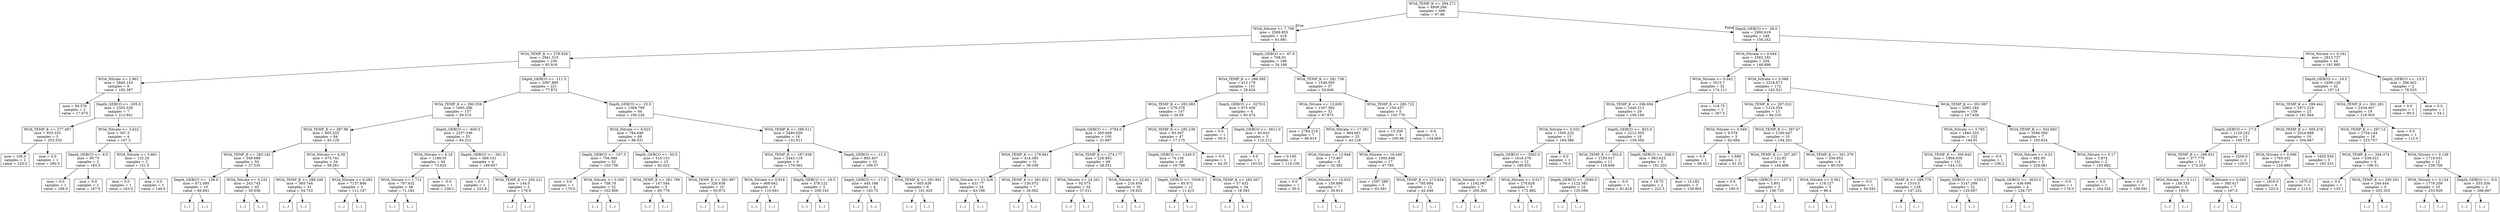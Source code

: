 digraph Tree {
node [shape=box] ;
0 [label="WOA_TEMP_K <= 294.271\nmse = 4808.294\nsamples = 666\nvalue = 97.86"] ;
1 [label="WOA_Nitrate <= 7.709\nmse = 2589.855\nsamples = 418\nvalue = 61.891"] ;
0 -> 1 [labeldistance=2.5, labelangle=45, headlabel="True"] ;
2 [label="WOA_TEMP_K <= 278.928\nmse = 2941.515\nsamples = 230\nvalue = 83.916"] ;
1 -> 2 ;
3 [label="WOA_Nitrate <= 2.901\nmse = 5840.143\nsamples = 9\nvalue = 192.387"] ;
2 -> 3 ;
4 [label="mse = 94.576\nsamples = 2\nvalue = 17.675"] ;
3 -> 4 ;
5 [label="Depth_GEBCO <= -205.0\nmse = 2502.526\nsamples = 7\nvalue = 212.941"] ;
3 -> 5 ;
6 [label="WOA_TEMP_K <= 277.497\nmse = 933.333\nsamples = 3\nvalue = 253.333"] ;
5 -> 6 ;
7 [label="mse = 100.0\nsamples = 2\nvalue = 220.0"] ;
6 -> 7 ;
8 [label="mse = 0.0\nsamples = 1\nvalue = 280.0"] ;
6 -> 8 ;
9 [label="WOA_Nitrate <= 3.622\nmse = 367.5\nsamples = 4\nvalue = 167.5"] ;
5 -> 9 ;
10 [label="Depth_GEBCO <= -6.5\nmse = 90.75\nsamples = 2\nvalue = 183.5"] ;
9 -> 10 ;
11 [label="mse = 0.0\nsamples = 1\nvalue = 189.0"] ;
10 -> 11 ;
12 [label="mse = 0.0\nsamples = 1\nvalue = 167.0"] ;
10 -> 12 ;
13 [label="WOA_Nitrate <= 5.661\nmse = 132.25\nsamples = 2\nvalue = 151.5"] ;
9 -> 13 ;
14 [label="mse = 0.0\nsamples = 1\nvalue = 163.0"] ;
13 -> 14 ;
15 [label="mse = 0.0\nsamples = 1\nvalue = 140.0"] ;
13 -> 15 ;
16 [label="Depth_GEBCO <= -111.5\nmse = 2087.895\nsamples = 221\nvalue = 77.872"] ;
2 -> 16 ;
17 [label="WOA_TEMP_K <= 290.359\nmse = 1695.286\nsamples = 137\nvalue = 59.515"] ;
16 -> 17 ;
18 [label="WOA_TEMP_K <= 287.86\nmse = 805.525\nsamples = 84\nvalue = 45.129"] ;
17 -> 18 ;
19 [label="WOA_TEMP_K <= 283.182\nmse = 549.688\nsamples = 50\nvalue = 37.535"] ;
18 -> 19 ;
20 [label="Depth_GEBCO <= -138.0\nmse = 672.095\nsamples = 10\nvalue = 66.641"] ;
19 -> 20 ;
21 [label="(...)"] ;
20 -> 21 ;
30 [label="(...)"] ;
20 -> 30 ;
37 [label="WOA_Nitrate <= 0.232\nmse = 243.745\nsamples = 40\nvalue = 30.038"] ;
19 -> 37 ;
38 [label="(...)"] ;
37 -> 38 ;
39 [label="(...)"] ;
37 -> 39 ;
92 [label="WOA_Nitrate <= 4.59\nmse = 975.741\nsamples = 34\nvalue = 58.261"] ;
18 -> 92 ;
93 [label="WOA_TEMP_K <= 289.248\nmse = 365.744\nsamples = 31\nvalue = 54.733"] ;
92 -> 93 ;
94 [label="(...)"] ;
93 -> 94 ;
107 [label="(...)"] ;
93 -> 107 ;
144 [label="WOA_Nitrate <= 6.282\nmse = 7137.846\nsamples = 3\nvalue = 111.187"] ;
92 -> 144 ;
145 [label="(...)"] ;
144 -> 145 ;
146 [label="(...)"] ;
144 -> 146 ;
149 [label="Depth_GEBCO <= -600.5\nmse = 2257.336\nsamples = 53\nvalue = 84.312"] ;
17 -> 149 ;
150 [label="WOA_Nitrate <= 6.18\nmse = 1188.55\nsamples = 49\nvalue = 73.625"] ;
149 -> 150 ;
151 [label="WOA_Nitrate <= 1.712\nmse = 797.432\nsamples = 48\nvalue = 71.192"] ;
150 -> 151 ;
152 [label="(...)"] ;
151 -> 152 ;
223 [label="(...)"] ;
151 -> 223 ;
238 [label="mse = -0.0\nsamples = 1\nvalue = 239.1"] ;
150 -> 238 ;
239 [label="Depth_GEBCO <= -361.0\nmse = 569.151\nsamples = 4\nvalue = 189.657"] ;
149 -> 239 ;
240 [label="mse = 0.0\nsamples = 1\nvalue = 223.8"] ;
239 -> 240 ;
241 [label="WOA_TEMP_K <= 293.221\nmse = 144.0\nsamples = 3\nvalue = 176.0"] ;
239 -> 241 ;
242 [label="(...)"] ;
241 -> 242 ;
243 [label="(...)"] ;
241 -> 243 ;
244 [label="Depth_GEBCO <= -23.0\nmse = 1369.789\nsamples = 84\nvalue = 106.228"] ;
16 -> 244 ;
245 [label="WOA_Nitrate <= 6.623\nmse = 784.649\nsamples = 68\nvalue = 98.531"] ;
244 -> 245 ;
246 [label="Depth_GEBCO <= -107.5\nmse = 756.069\nsamples = 53\nvalue = 103.756"] ;
245 -> 246 ;
247 [label="mse = 0.0\nsamples = 1\nvalue = 170.0"] ;
246 -> 247 ;
248 [label="WOA_Nitrate <= 0.395\nmse = 708.78\nsamples = 52\nvalue = 102.906"] ;
246 -> 248 ;
249 [label="(...)"] ;
248 -> 249 ;
266 [label="(...)"] ;
248 -> 266 ;
331 [label="Depth_GEBCO <= -50.5\nmse = 516.153\nsamples = 15\nvalue = 82.022"] ;
245 -> 331 ;
332 [label="WOA_TEMP_K <= 281.796\nmse = 147.544\nsamples = 5\nvalue = 60.778"] ;
331 -> 332 ;
333 [label="(...)"] ;
332 -> 333 ;
336 [label="(...)"] ;
332 -> 336 ;
341 [label="WOA_TEMP_K <= 281.997\nmse = 326.838\nsamples = 10\nvalue = 93.972"] ;
331 -> 341 ;
342 [label="(...)"] ;
341 -> 342 ;
343 [label="(...)"] ;
341 -> 343 ;
346 [label="WOA_TEMP_K <= 289.511\nmse = 2480.929\nsamples = 16\nvalue = 132.911"] ;
244 -> 346 ;
347 [label="WOA_TEMP_K <= 287.938\nmse = 2443.119\nsamples = 6\nvalue = 179.592"] ;
346 -> 347 ;
348 [label="WOA_Nitrate <= 0.916\nmse = 469.642\nsamples = 3\nvalue = 110.641"] ;
347 -> 348 ;
349 [label="(...)"] ;
348 -> 349 ;
350 [label="(...)"] ;
348 -> 350 ;
353 [label="Depth_GEBCO <= -16.5\nmse = 378.122\nsamples = 3\nvalue = 209.143"] ;
347 -> 353 ;
354 [label="(...)"] ;
353 -> 354 ;
355 [label="(...)"] ;
353 -> 355 ;
358 [label="Depth_GEBCO <= -12.5\nmse = 865.457\nsamples = 10\nvalue = 109.57"] ;
346 -> 358 ;
359 [label="Depth_GEBCO <= -17.0\nmse = 445.188\nsamples = 4\nvalue = 143.75"] ;
358 -> 359 ;
360 [label="(...)"] ;
359 -> 360 ;
361 [label="(...)"] ;
359 -> 361 ;
366 [label="WOA_TEMP_K <= 291.891\nmse = 605.439\nsamples = 6\nvalue = 101.025"] ;
358 -> 366 ;
367 [label="(...)"] ;
366 -> 367 ;
372 [label="(...)"] ;
366 -> 372 ;
377 [label="Depth_GEBCO <= -67.0\nmse = 768.03\nsamples = 188\nvalue = 34.168"] ;
1 -> 377 ;
378 [label="WOA_TEMP_K <= 286.095\nmse = 412.179\nsamples = 151\nvalue = 28.626"] ;
377 -> 378 ;
379 [label="WOA_TEMP_K <= 282.083\nmse = 278.378\nsamples = 147\nvalue = 26.85"] ;
378 -> 379 ;
380 [label="Depth_GEBCO <= -3784.0\nmse = 305.669\nsamples = 100\nvalue = 31.687"] ;
379 -> 380 ;
381 [label="WOA_TEMP_K <= 278.941\nmse = 414.385\nsamples = 31\nvalue = 39.199"] ;
380 -> 381 ;
382 [label="WOA_Nitrate <= 21.526\nmse = 431.77\nsamples = 24\nvalue = 43.198"] ;
381 -> 382 ;
383 [label="(...)"] ;
382 -> 383 ;
392 [label="(...)"] ;
382 -> 392 ;
429 [label="WOA_TEMP_K <= 281.932\nmse = 130.072\nsamples = 7\nvalue = 26.002"] ;
381 -> 429 ;
430 [label="(...)"] ;
429 -> 430 ;
441 [label="(...)"] ;
429 -> 441 ;
442 [label="WOA_TEMP_K <= 274.177\nmse = 226.892\nsamples = 69\nvalue = 28.551"] ;
380 -> 442 ;
443 [label="WOA_Nitrate <= 24.201\nmse = 92.575\nsamples = 34\nvalue = 37.011"] ;
442 -> 443 ;
444 [label="(...)"] ;
443 -> 444 ;
461 [label="(...)"] ;
443 -> 461 ;
504 [label="WOA_Nitrate <= 22.62\nmse = 216.454\nsamples = 35\nvalue = 19.925"] ;
442 -> 504 ;
505 [label="(...)"] ;
504 -> 505 ;
536 [label="(...)"] ;
504 -> 536 ;
571 [label="WOA_TEMP_K <= 285.239\nmse = 83.397\nsamples = 47\nvalue = 17.175"] ;
379 -> 571 ;
572 [label="Depth_GEBCO <= -1240.5\nmse = 74.156\nsamples = 46\nvalue = 16.798"] ;
571 -> 572 ;
573 [label="Depth_GEBCO <= -5506.5\nmse = 85.671\nsamples = 12\nvalue = 11.413"] ;
572 -> 573 ;
574 [label="(...)"] ;
573 -> 574 ;
575 [label="(...)"] ;
573 -> 575 ;
594 [label="WOA_TEMP_K <= 283.567\nmse = 57.432\nsamples = 34\nvalue = 18.593"] ;
572 -> 594 ;
595 [label="(...)"] ;
594 -> 595 ;
620 [label="(...)"] ;
594 -> 620 ;
629 [label="mse = 0.0\nsamples = 1\nvalue = 44.35"] ;
571 -> 629 ;
630 [label="Depth_GEBCO <= -5270.0\nmse = 975.436\nsamples = 4\nvalue = 93.474"] ;
378 -> 630 ;
631 [label="mse = 0.0\nsamples = 1\nvalue = 50.0"] ;
630 -> 631 ;
632 [label="Depth_GEBCO <= -3611.0\nmse = 45.633\nsamples = 3\nvalue = 115.212"] ;
630 -> 632 ;
633 [label="mse = 0.0\nsamples = 1\nvalue = 103.53"] ;
632 -> 633 ;
634 [label="mse = 0.195\nsamples = 2\nvalue = 119.106"] ;
632 -> 634 ;
635 [label="WOA_TEMP_K <= 281.738\nmse = 1549.595\nsamples = 37\nvalue = 54.606"] ;
377 -> 635 ;
636 [label="WOA_Nitrate <= 12.609\nmse = 1347.562\nsamples = 32\nvalue = 47.973"] ;
635 -> 636 ;
637 [label="mse = 2784.219\nsamples = 7\nvalue = 66.914"] ;
636 -> 637 ;
638 [label="WOA_Nitrate <= 17.381\nmse = 864.801\nsamples = 25\nvalue = 43.128"] ;
636 -> 638 ;
639 [label="WOA_Nitrate <= 13.948\nmse = 173.467\nsamples = 8\nvalue = 32.382"] ;
638 -> 639 ;
640 [label="mse = 0.0\nsamples = 1\nvalue = 50.0"] ;
639 -> 640 ;
641 [label="WOA_Nitrate <= 15.633\nmse = 159.899\nsamples = 7\nvalue = 30.913"] ;
639 -> 641 ;
642 [label="(...)"] ;
641 -> 642 ;
643 [label="(...)"] ;
641 -> 643 ;
646 [label="WOA_Nitrate <= 18.449\nmse = 1092.646\nsamples = 17\nvalue = 47.785"] ;
638 -> 646 ;
647 [label="mse = 1597.389\nsamples = 5\nvalue = 63.561"] ;
646 -> 647 ;
648 [label="WOA_TEMP_K <= 273.834\nmse = 785.694\nsamples = 12\nvalue = 42.048"] ;
646 -> 648 ;
649 [label="(...)"] ;
648 -> 649 ;
658 [label="(...)"] ;
648 -> 658 ;
659 [label="WOA_TEMP_K <= 285.722\nmse = 150.457\nsamples = 5\nvalue = 105.776"] ;
635 -> 659 ;
660 [label="mse = 13.208\nsamples = 4\nvalue = 100.96"] ;
659 -> 660 ;
661 [label="mse = -0.0\nsamples = 1\nvalue = 134.669"] ;
659 -> 661 ;
662 [label="Depth_GEBCO <= -26.0\nmse = 2900.619\nsamples = 248\nvalue = 156.242"] ;
0 -> 662 [labeldistance=2.5, labelangle=-45, headlabel="False"] ;
663 [label="WOA_Nitrate <= 0.044\nmse = 2582.192\nsamples = 204\nvalue = 148.898"] ;
662 -> 663 ;
664 [label="WOA_Nitrate <= 0.042\nmse = 3515.7\nsamples = 32\nvalue = 174.111"] ;
663 -> 664 ;
665 [label="WOA_TEMP_K <= 298.694\nmse = 2440.513\nsamples = 29\nvalue = 159.169"] ;
664 -> 665 ;
666 [label="WOA_Nitrate <= 0.032\nmse = 1595.232\nsamples = 13\nvalue = 184.386"] ;
665 -> 666 ;
667 [label="Depth_GEBCO <= -3562.0\nmse = 1018.476\nsamples = 12\nvalue = 189.832"] ;
666 -> 667 ;
668 [label="WOA_Nitrate <= 0.025\nmse = 1192.967\nsamples = 7\nvalue = 200.263"] ;
667 -> 668 ;
669 [label="(...)"] ;
668 -> 669 ;
678 [label="(...)"] ;
668 -> 678 ;
679 [label="WOA_Nitrate <= 0.017\nmse = 270.826\nsamples = 5\nvalue = 172.882"] ;
667 -> 679 ;
680 [label="(...)"] ;
679 -> 680 ;
681 [label="(...)"] ;
679 -> 681 ;
684 [label="mse = 0.0\nsamples = 1\nvalue = 70.0"] ;
666 -> 684 ;
685 [label="Depth_GEBCO <= -823.0\nmse = 2212.503\nsamples = 16\nvalue = 139.356"] ;
665 -> 685 ;
686 [label="WOA_TEMP_K <= 302.6\nmse = 1193.017\nsamples = 11\nvalue = 118.606"] ;
685 -> 686 ;
687 [label="Depth_GEBCO <= -2540.0\nmse = 1122.581\nsamples = 10\nvalue = 125.098"] ;
686 -> 687 ;
688 [label="(...)"] ;
687 -> 688 ;
705 [label="(...)"] ;
687 -> 705 ;
706 [label="mse = -0.0\nsamples = 1\nvalue = 81.818"] ;
686 -> 706 ;
707 [label="Depth_GEBCO <= -206.0\nmse = 993.623\nsamples = 5\nvalue = 191.233"] ;
685 -> 707 ;
708 [label="mse = 18.75\nsamples = 2\nvalue = 222.5"] ;
707 -> 708 ;
709 [label="mse = 13.182\nsamples = 3\nvalue = 159.965"] ;
707 -> 709 ;
710 [label="mse = 118.75\nsamples = 3\nvalue = 267.5"] ;
664 -> 710 ;
711 [label="WOA_Nitrate <= 0.068\nmse = 2218.672\nsamples = 172\nvalue = 143.521"] ;
663 -> 711 ;
712 [label="WOA_TEMP_K <= 297.022\nmse = 1214.354\nsamples = 13\nvalue = 94.316"] ;
711 -> 712 ;
713 [label="WOA_Nitrate <= 0.049\nmse = 9.578\nsamples = 3\nvalue = 62.684"] ;
712 -> 713 ;
714 [label="mse = 0.0\nsamples = 1\nvalue = 68.421"] ;
713 -> 714 ;
715 [label="mse = 1.688\nsamples = 2\nvalue = 61.25"] ;
713 -> 715 ;
716 [label="WOA_TEMP_K <= 297.47\nmse = 1180.447\nsamples = 10\nvalue = 104.201"] ;
712 -> 716 ;
717 [label="WOA_TEMP_K <= 297.267\nmse = 122.83\nsamples = 4\nvalue = 144.489"] ;
716 -> 717 ;
718 [label="mse = 0.0\nsamples = 1\nvalue = 160.0"] ;
717 -> 718 ;
719 [label="Depth_GEBCO <= -157.5\nmse = 3.801\nsamples = 3\nvalue = 136.733"] ;
717 -> 719 ;
720 [label="(...)"] ;
719 -> 720 ;
721 [label="(...)"] ;
719 -> 721 ;
722 [label="WOA_TEMP_K <= 301.379\nmse = 256.852\nsamples = 6\nvalue = 80.029"] ;
716 -> 722 ;
723 [label="WOA_Nitrate <= 0.061\nmse = 118.127\nsamples = 5\nvalue = 86.4"] ;
722 -> 723 ;
724 [label="(...)"] ;
723 -> 724 ;
729 [label="(...)"] ;
723 -> 729 ;
732 [label="mse = -0.0\nsamples = 1\nvalue = 54.545"] ;
722 -> 732 ;
733 [label="WOA_TEMP_K <= 301.997\nmse = 2083.184\nsamples = 159\nvalue = 147.638"] ;
711 -> 733 ;
734 [label="WOA_Nitrate <= 3.765\nmse = 1860.333\nsamples = 152\nvalue = 144.91"] ;
733 -> 734 ;
735 [label="WOA_TEMP_K <= 300.645\nmse = 1804.636\nsamples = 151\nvalue = 144.133"] ;
734 -> 735 ;
736 [label="WOA_TEMP_K <= 299.779\nmse = 1510.3\nsamples = 129\nvalue = 147.252"] ;
735 -> 736 ;
737 [label="(...)"] ;
736 -> 737 ;
928 [label="(...)"] ;
736 -> 928 ;
949 [label="Depth_GEBCO <= -1533.5\nmse = 3147.299\nsamples = 22\nvalue = 125.697"] ;
735 -> 949 ;
950 [label="(...)"] ;
949 -> 950 ;
989 [label="(...)"] ;
949 -> 989 ;
990 [label="mse = -0.0\nsamples = 1\nvalue = 236.2"] ;
734 -> 990 ;
991 [label="WOA_TEMP_K <= 302.693\nmse = 3596.569\nsamples = 7\nvalue = 193.824"] ;
733 -> 991 ;
992 [label="WOA_Nitrate <= 0.23\nmse = 682.95\nsamples = 5\nvalue = 229.081"] ;
991 -> 992 ;
993 [label="Depth_GEBCO <= -3635.0\nmse = 436.698\nsamples = 4\nvalue = 234.757"] ;
992 -> 993 ;
994 [label="(...)"] ;
993 -> 994 ;
995 [label="(...)"] ;
993 -> 995 ;
998 [label="mse = -0.0\nsamples = 1\nvalue = 178.0"] ;
992 -> 998 ;
999 [label="WOA_Nitrate <= 0.17\nmse = 3.874\nsamples = 2\nvalue = 105.682"] ;
991 -> 999 ;
1000 [label="mse = 0.0\nsamples = 1\nvalue = 104.545"] ;
999 -> 1000 ;
1001 [label="mse = 0.0\nsamples = 1\nvalue = 109.091"] ;
999 -> 1001 ;
1002 [label="WOA_Nitrate <= 0.181\nmse = 2913.737\nsamples = 44\nvalue = 191.885"] ;
662 -> 1002 ;
1003 [label="Depth_GEBCO <= -16.5\nmse = 2409.128\nsamples = 42\nvalue = 197.14"] ;
1002 -> 1003 ;
1004 [label="WOA_TEMP_K <= 299.444\nmse = 1871.219\nsamples = 23\nvalue = 181.944"] ;
1003 -> 1004 ;
1005 [label="Depth_GEBCO <= -17.5\nmse = 1129.252\nsamples = 13\nvalue = 165.714"] ;
1004 -> 1005 ;
1006 [label="WOA_TEMP_K <= 296.831\nmse = 377.778\nsamples = 11\nvalue = 173.333"] ;
1005 -> 1006 ;
1007 [label="WOA_Nitrate <= 0.111\nmse = 158.333\nsamples = 4\nvalue = 185.0"] ;
1006 -> 1007 ;
1008 [label="(...)"] ;
1007 -> 1008 ;
1009 [label="(...)"] ;
1007 -> 1009 ;
1010 [label="WOA_Nitrate <= 0.049\nmse = 385.417\nsamples = 7\nvalue = 167.5"] ;
1006 -> 1010 ;
1011 [label="(...)"] ;
1010 -> 1011 ;
1012 [label="(...)"] ;
1010 -> 1012 ;
1017 [label="mse = 3200.0\nsamples = 2\nvalue = 120.0"] ;
1005 -> 1017 ;
1018 [label="WOA_TEMP_K <= 300.478\nmse = 2024.889\nsamples = 10\nvalue = 204.667"] ;
1004 -> 1018 ;
1019 [label="WOA_Nitrate <= 0.099\nmse = 1765.432\nsamples = 7\nvalue = 218.889"] ;
1018 -> 1019 ;
1020 [label="mse = 1816.0\nsamples = 4\nvalue = 222.0"] ;
1019 -> 1020 ;
1021 [label="mse = 1675.0\nsamples = 3\nvalue = 215.0"] ;
1019 -> 1021 ;
1022 [label="mse = 1655.556\nsamples = 3\nvalue = 183.333"] ;
1018 -> 1022 ;
1023 [label="WOA_TEMP_K <= 301.281\nmse = 2434.407\nsamples = 19\nvalue = 216.003"] ;
1003 -> 1023 ;
1024 [label="WOA_TEMP_K <= 297.12\nmse = 1754.144\nsamples = 18\nvalue = 223.707"] ;
1023 -> 1024 ;
1025 [label="WOA_TEMP_K <= 294.374\nmse = 639.021\nsamples = 6\nvalue = 196.51"] ;
1024 -> 1025 ;
1026 [label="mse = 0.0\nsamples = 1\nvalue = 135.1"] ;
1025 -> 1026 ;
1027 [label="WOA_TEMP_K <= 295.501\nmse = 244.444\nsamples = 5\nvalue = 203.333"] ;
1025 -> 1027 ;
1028 [label="(...)"] ;
1027 -> 1028 ;
1029 [label="(...)"] ;
1027 -> 1029 ;
1034 [label="WOA_Nitrate <= 0.138\nmse = 1719.031\nsamples = 12\nvalue = 239.706"] ;
1024 -> 1034 ;
1035 [label="WOA_Nitrate <= 0.124\nmse = 1779.209\nsamples = 10\nvalue = 233.929"] ;
1034 -> 1035 ;
1036 [label="(...)"] ;
1035 -> 1036 ;
1043 [label="(...)"] ;
1035 -> 1043 ;
1046 [label="Depth_GEBCO <= -9.0\nmse = 555.556\nsamples = 2\nvalue = 266.667"] ;
1034 -> 1046 ;
1047 [label="(...)"] ;
1046 -> 1047 ;
1048 [label="(...)"] ;
1046 -> 1048 ;
1049 [label="mse = 0.0\nsamples = 1\nvalue = 112.0"] ;
1023 -> 1049 ;
1050 [label="Depth_GEBCO <= -13.5\nmse = 286.402\nsamples = 2\nvalue = 78.033"] ;
1002 -> 1050 ;
1051 [label="mse = 0.0\nsamples = 1\nvalue = 90.0"] ;
1050 -> 1051 ;
1052 [label="mse = 0.0\nsamples = 1\nvalue = 54.1"] ;
1050 -> 1052 ;
}